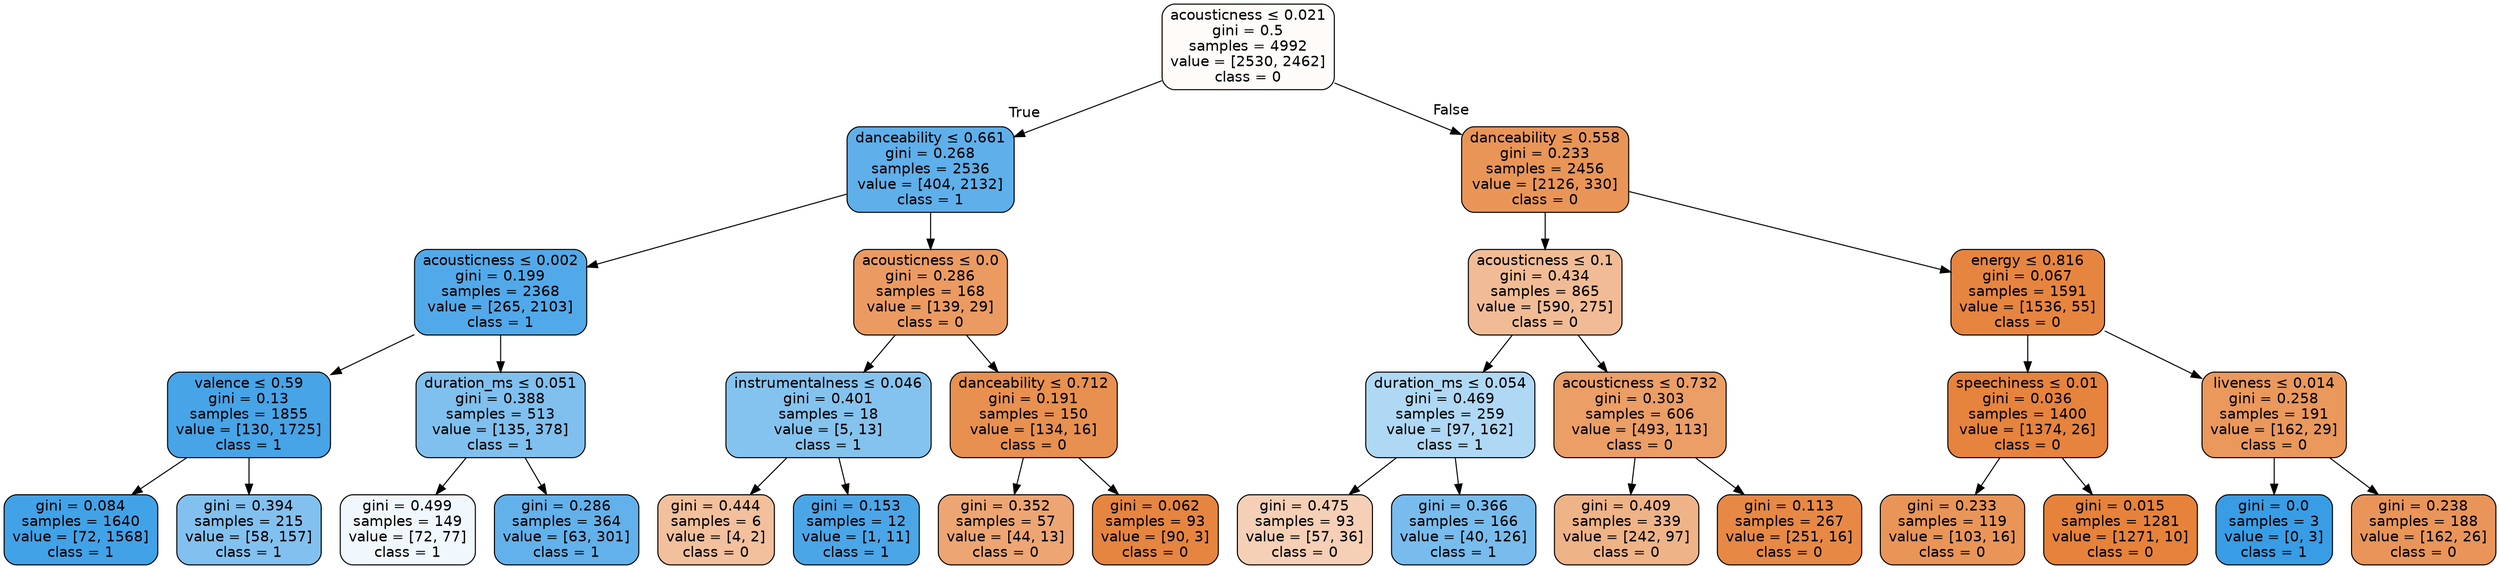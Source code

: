 digraph Tree {
node [shape=box, style="filled, rounded", color="black", fontname=helvetica] ;
edge [fontname=helvetica] ;
0 [label=<acousticness &le; 0.021<br/>gini = 0.5<br/>samples = 4992<br/>value = [2530, 2462]<br/>class = 0>, fillcolor="#e5813907"] ;
1 [label=<danceability &le; 0.661<br/>gini = 0.268<br/>samples = 2536<br/>value = [404, 2132]<br/>class = 1>, fillcolor="#399de5cf"] ;
0 -> 1 [labeldistance=2.5, labelangle=45, headlabel="True"] ;
2 [label=<acousticness &le; 0.002<br/>gini = 0.199<br/>samples = 2368<br/>value = [265, 2103]<br/>class = 1>, fillcolor="#399de5df"] ;
1 -> 2 ;
3 [label=<valence &le; 0.59<br/>gini = 0.13<br/>samples = 1855<br/>value = [130, 1725]<br/>class = 1>, fillcolor="#399de5ec"] ;
2 -> 3 ;
4 [label=<gini = 0.084<br/>samples = 1640<br/>value = [72, 1568]<br/>class = 1>, fillcolor="#399de5f3"] ;
3 -> 4 ;
5 [label=<gini = 0.394<br/>samples = 215<br/>value = [58, 157]<br/>class = 1>, fillcolor="#399de5a1"] ;
3 -> 5 ;
6 [label=<duration_ms &le; 0.051<br/>gini = 0.388<br/>samples = 513<br/>value = [135, 378]<br/>class = 1>, fillcolor="#399de5a4"] ;
2 -> 6 ;
7 [label=<gini = 0.499<br/>samples = 149<br/>value = [72, 77]<br/>class = 1>, fillcolor="#399de511"] ;
6 -> 7 ;
8 [label=<gini = 0.286<br/>samples = 364<br/>value = [63, 301]<br/>class = 1>, fillcolor="#399de5ca"] ;
6 -> 8 ;
9 [label=<acousticness &le; 0.0<br/>gini = 0.286<br/>samples = 168<br/>value = [139, 29]<br/>class = 0>, fillcolor="#e58139ca"] ;
1 -> 9 ;
10 [label=<instrumentalness &le; 0.046<br/>gini = 0.401<br/>samples = 18<br/>value = [5, 13]<br/>class = 1>, fillcolor="#399de59d"] ;
9 -> 10 ;
11 [label=<gini = 0.444<br/>samples = 6<br/>value = [4, 2]<br/>class = 0>, fillcolor="#e581397f"] ;
10 -> 11 ;
12 [label=<gini = 0.153<br/>samples = 12<br/>value = [1, 11]<br/>class = 1>, fillcolor="#399de5e8"] ;
10 -> 12 ;
13 [label=<danceability &le; 0.712<br/>gini = 0.191<br/>samples = 150<br/>value = [134, 16]<br/>class = 0>, fillcolor="#e58139e1"] ;
9 -> 13 ;
14 [label=<gini = 0.352<br/>samples = 57<br/>value = [44, 13]<br/>class = 0>, fillcolor="#e58139b4"] ;
13 -> 14 ;
15 [label=<gini = 0.062<br/>samples = 93<br/>value = [90, 3]<br/>class = 0>, fillcolor="#e58139f6"] ;
13 -> 15 ;
16 [label=<danceability &le; 0.558<br/>gini = 0.233<br/>samples = 2456<br/>value = [2126, 330]<br/>class = 0>, fillcolor="#e58139d7"] ;
0 -> 16 [labeldistance=2.5, labelangle=-45, headlabel="False"] ;
17 [label=<acousticness &le; 0.1<br/>gini = 0.434<br/>samples = 865<br/>value = [590, 275]<br/>class = 0>, fillcolor="#e5813988"] ;
16 -> 17 ;
18 [label=<duration_ms &le; 0.054<br/>gini = 0.469<br/>samples = 259<br/>value = [97, 162]<br/>class = 1>, fillcolor="#399de566"] ;
17 -> 18 ;
19 [label=<gini = 0.475<br/>samples = 93<br/>value = [57, 36]<br/>class = 0>, fillcolor="#e581395e"] ;
18 -> 19 ;
20 [label=<gini = 0.366<br/>samples = 166<br/>value = [40, 126]<br/>class = 1>, fillcolor="#399de5ae"] ;
18 -> 20 ;
21 [label=<acousticness &le; 0.732<br/>gini = 0.303<br/>samples = 606<br/>value = [493, 113]<br/>class = 0>, fillcolor="#e58139c5"] ;
17 -> 21 ;
22 [label=<gini = 0.409<br/>samples = 339<br/>value = [242, 97]<br/>class = 0>, fillcolor="#e5813999"] ;
21 -> 22 ;
23 [label=<gini = 0.113<br/>samples = 267<br/>value = [251, 16]<br/>class = 0>, fillcolor="#e58139ef"] ;
21 -> 23 ;
24 [label=<energy &le; 0.816<br/>gini = 0.067<br/>samples = 1591<br/>value = [1536, 55]<br/>class = 0>, fillcolor="#e58139f6"] ;
16 -> 24 ;
25 [label=<speechiness &le; 0.01<br/>gini = 0.036<br/>samples = 1400<br/>value = [1374, 26]<br/>class = 0>, fillcolor="#e58139fa"] ;
24 -> 25 ;
26 [label=<gini = 0.233<br/>samples = 119<br/>value = [103, 16]<br/>class = 0>, fillcolor="#e58139d7"] ;
25 -> 26 ;
27 [label=<gini = 0.015<br/>samples = 1281<br/>value = [1271, 10]<br/>class = 0>, fillcolor="#e58139fd"] ;
25 -> 27 ;
28 [label=<liveness &le; 0.014<br/>gini = 0.258<br/>samples = 191<br/>value = [162, 29]<br/>class = 0>, fillcolor="#e58139d1"] ;
24 -> 28 ;
29 [label=<gini = 0.0<br/>samples = 3<br/>value = [0, 3]<br/>class = 1>, fillcolor="#399de5ff"] ;
28 -> 29 ;
30 [label=<gini = 0.238<br/>samples = 188<br/>value = [162, 26]<br/>class = 0>, fillcolor="#e58139d6"] ;
28 -> 30 ;
}